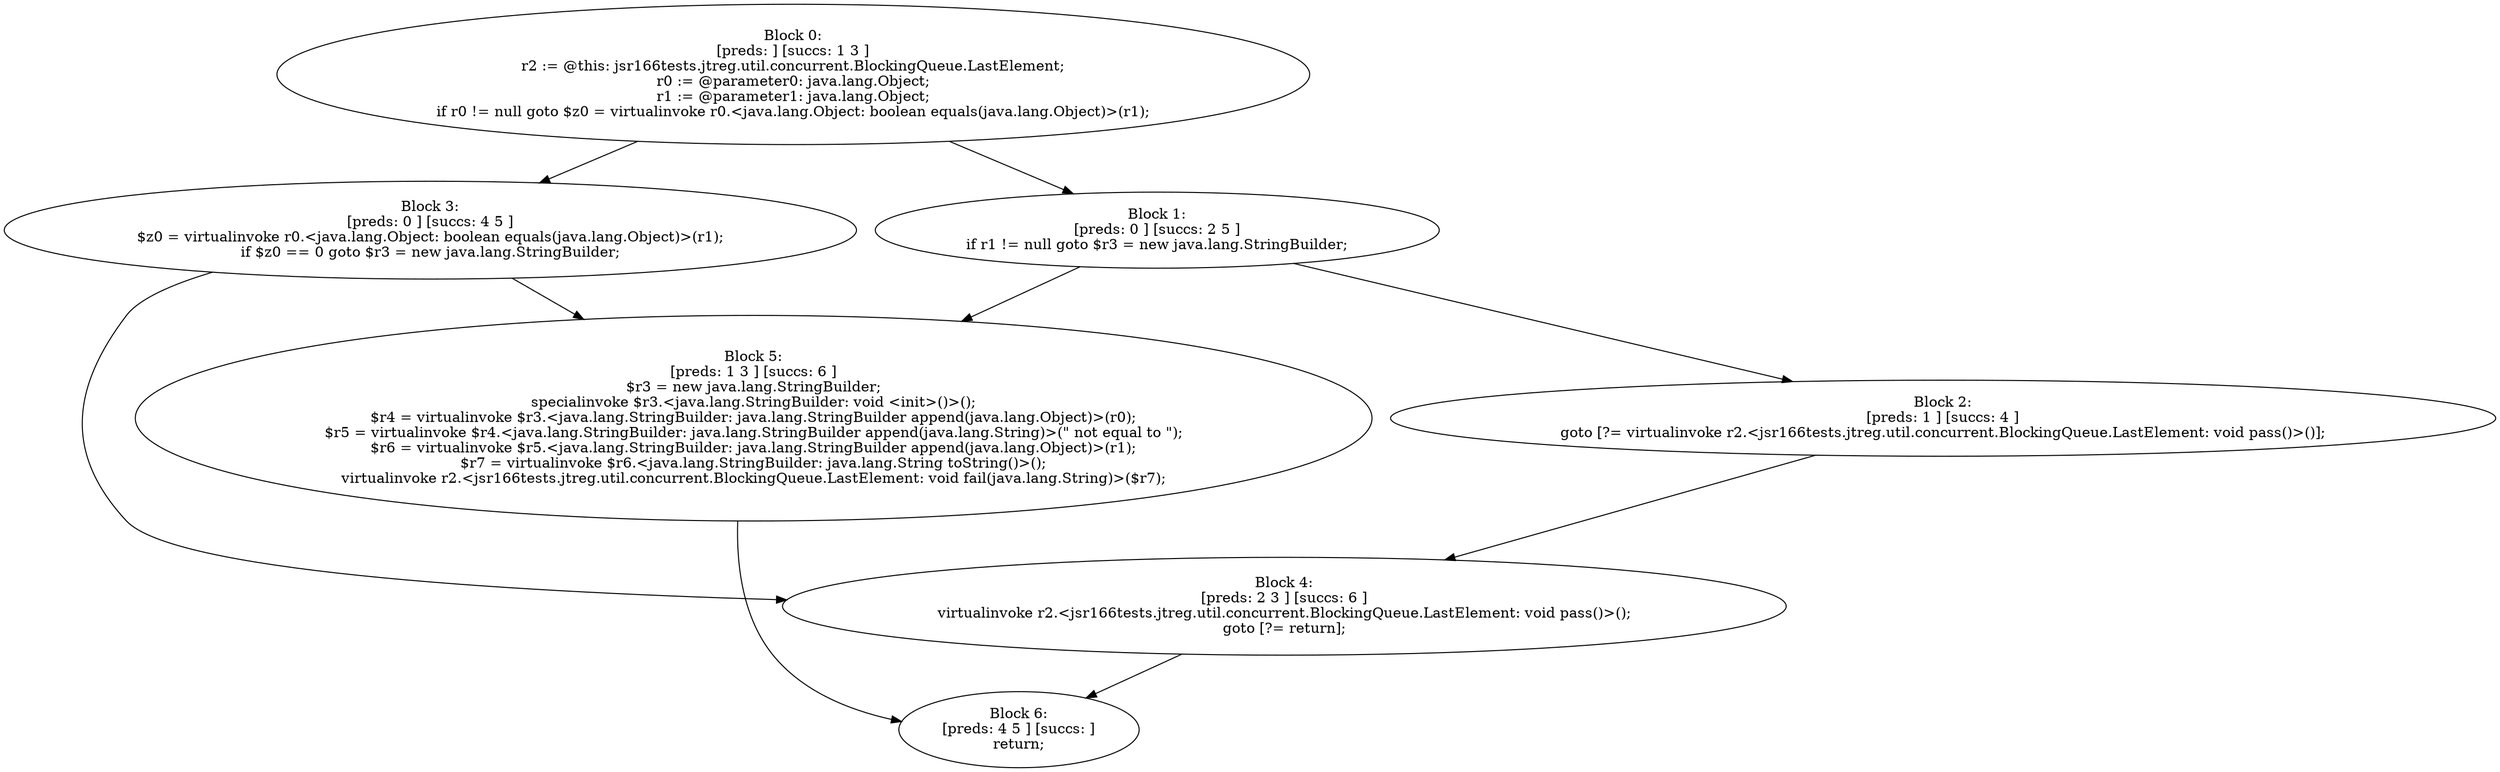 digraph "unitGraph" {
    "Block 0:
[preds: ] [succs: 1 3 ]
r2 := @this: jsr166tests.jtreg.util.concurrent.BlockingQueue.LastElement;
r0 := @parameter0: java.lang.Object;
r1 := @parameter1: java.lang.Object;
if r0 != null goto $z0 = virtualinvoke r0.<java.lang.Object: boolean equals(java.lang.Object)>(r1);
"
    "Block 1:
[preds: 0 ] [succs: 2 5 ]
if r1 != null goto $r3 = new java.lang.StringBuilder;
"
    "Block 2:
[preds: 1 ] [succs: 4 ]
goto [?= virtualinvoke r2.<jsr166tests.jtreg.util.concurrent.BlockingQueue.LastElement: void pass()>()];
"
    "Block 3:
[preds: 0 ] [succs: 4 5 ]
$z0 = virtualinvoke r0.<java.lang.Object: boolean equals(java.lang.Object)>(r1);
if $z0 == 0 goto $r3 = new java.lang.StringBuilder;
"
    "Block 4:
[preds: 2 3 ] [succs: 6 ]
virtualinvoke r2.<jsr166tests.jtreg.util.concurrent.BlockingQueue.LastElement: void pass()>();
goto [?= return];
"
    "Block 5:
[preds: 1 3 ] [succs: 6 ]
$r3 = new java.lang.StringBuilder;
specialinvoke $r3.<java.lang.StringBuilder: void <init>()>();
$r4 = virtualinvoke $r3.<java.lang.StringBuilder: java.lang.StringBuilder append(java.lang.Object)>(r0);
$r5 = virtualinvoke $r4.<java.lang.StringBuilder: java.lang.StringBuilder append(java.lang.String)>(\" not equal to \");
$r6 = virtualinvoke $r5.<java.lang.StringBuilder: java.lang.StringBuilder append(java.lang.Object)>(r1);
$r7 = virtualinvoke $r6.<java.lang.StringBuilder: java.lang.String toString()>();
virtualinvoke r2.<jsr166tests.jtreg.util.concurrent.BlockingQueue.LastElement: void fail(java.lang.String)>($r7);
"
    "Block 6:
[preds: 4 5 ] [succs: ]
return;
"
    "Block 0:
[preds: ] [succs: 1 3 ]
r2 := @this: jsr166tests.jtreg.util.concurrent.BlockingQueue.LastElement;
r0 := @parameter0: java.lang.Object;
r1 := @parameter1: java.lang.Object;
if r0 != null goto $z0 = virtualinvoke r0.<java.lang.Object: boolean equals(java.lang.Object)>(r1);
"->"Block 1:
[preds: 0 ] [succs: 2 5 ]
if r1 != null goto $r3 = new java.lang.StringBuilder;
";
    "Block 0:
[preds: ] [succs: 1 3 ]
r2 := @this: jsr166tests.jtreg.util.concurrent.BlockingQueue.LastElement;
r0 := @parameter0: java.lang.Object;
r1 := @parameter1: java.lang.Object;
if r0 != null goto $z0 = virtualinvoke r0.<java.lang.Object: boolean equals(java.lang.Object)>(r1);
"->"Block 3:
[preds: 0 ] [succs: 4 5 ]
$z0 = virtualinvoke r0.<java.lang.Object: boolean equals(java.lang.Object)>(r1);
if $z0 == 0 goto $r3 = new java.lang.StringBuilder;
";
    "Block 1:
[preds: 0 ] [succs: 2 5 ]
if r1 != null goto $r3 = new java.lang.StringBuilder;
"->"Block 2:
[preds: 1 ] [succs: 4 ]
goto [?= virtualinvoke r2.<jsr166tests.jtreg.util.concurrent.BlockingQueue.LastElement: void pass()>()];
";
    "Block 1:
[preds: 0 ] [succs: 2 5 ]
if r1 != null goto $r3 = new java.lang.StringBuilder;
"->"Block 5:
[preds: 1 3 ] [succs: 6 ]
$r3 = new java.lang.StringBuilder;
specialinvoke $r3.<java.lang.StringBuilder: void <init>()>();
$r4 = virtualinvoke $r3.<java.lang.StringBuilder: java.lang.StringBuilder append(java.lang.Object)>(r0);
$r5 = virtualinvoke $r4.<java.lang.StringBuilder: java.lang.StringBuilder append(java.lang.String)>(\" not equal to \");
$r6 = virtualinvoke $r5.<java.lang.StringBuilder: java.lang.StringBuilder append(java.lang.Object)>(r1);
$r7 = virtualinvoke $r6.<java.lang.StringBuilder: java.lang.String toString()>();
virtualinvoke r2.<jsr166tests.jtreg.util.concurrent.BlockingQueue.LastElement: void fail(java.lang.String)>($r7);
";
    "Block 2:
[preds: 1 ] [succs: 4 ]
goto [?= virtualinvoke r2.<jsr166tests.jtreg.util.concurrent.BlockingQueue.LastElement: void pass()>()];
"->"Block 4:
[preds: 2 3 ] [succs: 6 ]
virtualinvoke r2.<jsr166tests.jtreg.util.concurrent.BlockingQueue.LastElement: void pass()>();
goto [?= return];
";
    "Block 3:
[preds: 0 ] [succs: 4 5 ]
$z0 = virtualinvoke r0.<java.lang.Object: boolean equals(java.lang.Object)>(r1);
if $z0 == 0 goto $r3 = new java.lang.StringBuilder;
"->"Block 4:
[preds: 2 3 ] [succs: 6 ]
virtualinvoke r2.<jsr166tests.jtreg.util.concurrent.BlockingQueue.LastElement: void pass()>();
goto [?= return];
";
    "Block 3:
[preds: 0 ] [succs: 4 5 ]
$z0 = virtualinvoke r0.<java.lang.Object: boolean equals(java.lang.Object)>(r1);
if $z0 == 0 goto $r3 = new java.lang.StringBuilder;
"->"Block 5:
[preds: 1 3 ] [succs: 6 ]
$r3 = new java.lang.StringBuilder;
specialinvoke $r3.<java.lang.StringBuilder: void <init>()>();
$r4 = virtualinvoke $r3.<java.lang.StringBuilder: java.lang.StringBuilder append(java.lang.Object)>(r0);
$r5 = virtualinvoke $r4.<java.lang.StringBuilder: java.lang.StringBuilder append(java.lang.String)>(\" not equal to \");
$r6 = virtualinvoke $r5.<java.lang.StringBuilder: java.lang.StringBuilder append(java.lang.Object)>(r1);
$r7 = virtualinvoke $r6.<java.lang.StringBuilder: java.lang.String toString()>();
virtualinvoke r2.<jsr166tests.jtreg.util.concurrent.BlockingQueue.LastElement: void fail(java.lang.String)>($r7);
";
    "Block 4:
[preds: 2 3 ] [succs: 6 ]
virtualinvoke r2.<jsr166tests.jtreg.util.concurrent.BlockingQueue.LastElement: void pass()>();
goto [?= return];
"->"Block 6:
[preds: 4 5 ] [succs: ]
return;
";
    "Block 5:
[preds: 1 3 ] [succs: 6 ]
$r3 = new java.lang.StringBuilder;
specialinvoke $r3.<java.lang.StringBuilder: void <init>()>();
$r4 = virtualinvoke $r3.<java.lang.StringBuilder: java.lang.StringBuilder append(java.lang.Object)>(r0);
$r5 = virtualinvoke $r4.<java.lang.StringBuilder: java.lang.StringBuilder append(java.lang.String)>(\" not equal to \");
$r6 = virtualinvoke $r5.<java.lang.StringBuilder: java.lang.StringBuilder append(java.lang.Object)>(r1);
$r7 = virtualinvoke $r6.<java.lang.StringBuilder: java.lang.String toString()>();
virtualinvoke r2.<jsr166tests.jtreg.util.concurrent.BlockingQueue.LastElement: void fail(java.lang.String)>($r7);
"->"Block 6:
[preds: 4 5 ] [succs: ]
return;
";
}
